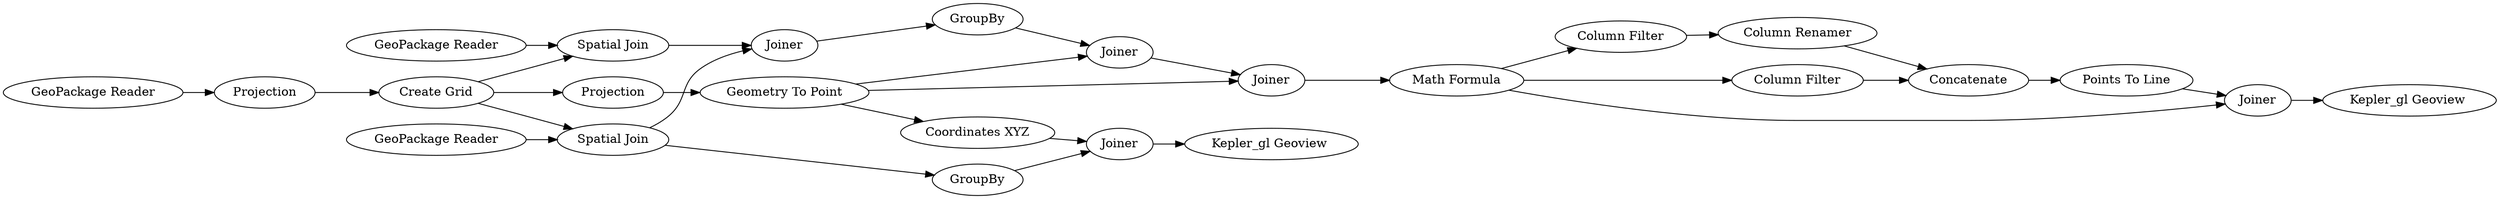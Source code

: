 digraph {
	1 [label="GeoPackage Reader"]
	2 [label=Projection]
	3 [label="Create Grid"]
	4 [label="GeoPackage Reader"]
	5 [label="GeoPackage Reader"]
	6 [label="Spatial Join"]
	7 [label="Spatial Join"]
	8 [label=Joiner]
	9 [label=GroupBy]
	10 [label=Projection]
	11 [label="Geometry To Point"]
	12 [label=Joiner]
	13 [label=Joiner]
	14 [label="Math Formula"]
	15 [label="Column Filter"]
	16 [label="Column Filter"]
	17 [label="Column Renamer"]
	18 [label=Concatenate]
	19 [label="Points To Line"]
	20 [label=Joiner]
	21 [label="Kepler_gl Geoview "]
	22 [label=GroupBy]
	23 [label="Coordinates XYZ"]
	24 [label=Joiner]
	25 [label="Kepler_gl Geoview "]
	1 -> 2
	2 -> 3
	3 -> 7
	3 -> 6
	3 -> 10
	4 -> 6
	5 -> 7
	6 -> 8
	7 -> 8
	7 -> 22
	8 -> 9
	9 -> 12
	10 -> 11
	11 -> 13
	11 -> 12
	11 -> 23
	12 -> 13
	13 -> 14
	14 -> 15
	14 -> 20
	14 -> 16
	15 -> 18
	16 -> 17
	17 -> 18
	18 -> 19
	19 -> 20
	20 -> 21
	22 -> 24
	23 -> 24
	24 -> 25
	rankdir=LR
}

